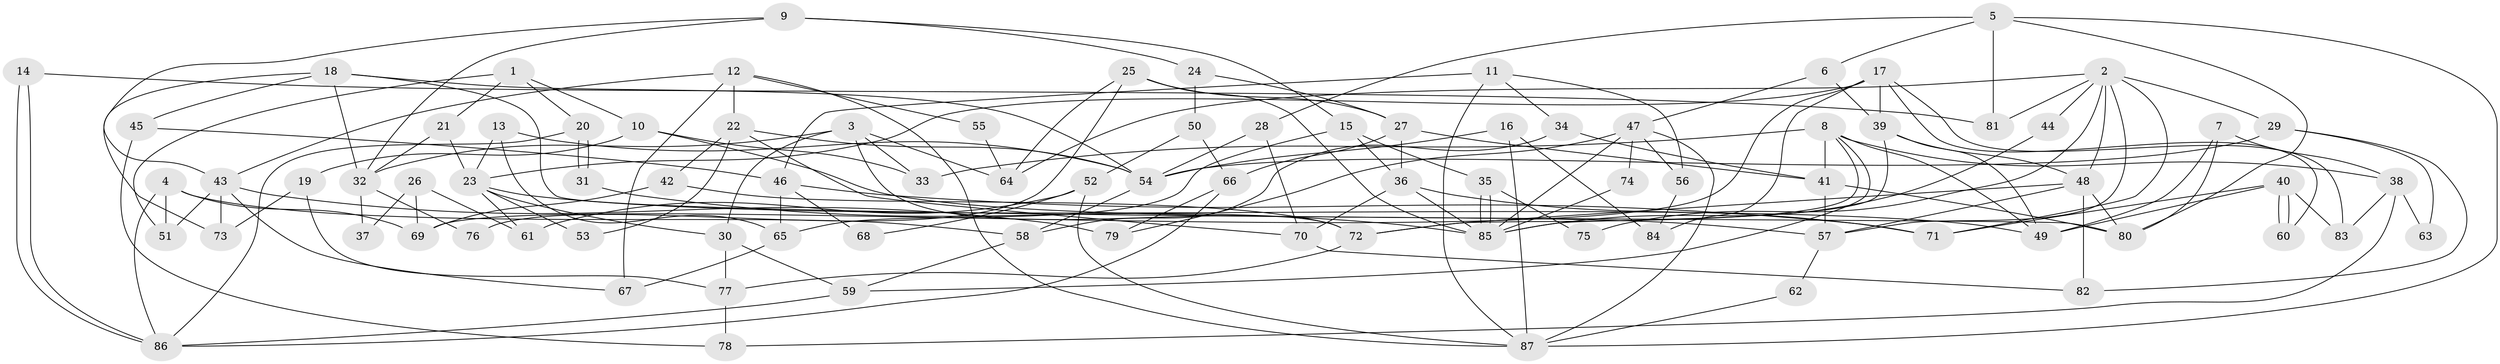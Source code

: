 // Generated by graph-tools (version 1.1) at 2025/15/03/09/25 04:15:14]
// undirected, 87 vertices, 174 edges
graph export_dot {
graph [start="1"]
  node [color=gray90,style=filled];
  1;
  2;
  3;
  4;
  5;
  6;
  7;
  8;
  9;
  10;
  11;
  12;
  13;
  14;
  15;
  16;
  17;
  18;
  19;
  20;
  21;
  22;
  23;
  24;
  25;
  26;
  27;
  28;
  29;
  30;
  31;
  32;
  33;
  34;
  35;
  36;
  37;
  38;
  39;
  40;
  41;
  42;
  43;
  44;
  45;
  46;
  47;
  48;
  49;
  50;
  51;
  52;
  53;
  54;
  55;
  56;
  57;
  58;
  59;
  60;
  61;
  62;
  63;
  64;
  65;
  66;
  67;
  68;
  69;
  70;
  71;
  72;
  73;
  74;
  75;
  76;
  77;
  78;
  79;
  80;
  81;
  82;
  83;
  84;
  85;
  86;
  87;
  1 -- 20;
  1 -- 21;
  1 -- 10;
  1 -- 51;
  2 -- 29;
  2 -- 57;
  2 -- 44;
  2 -- 48;
  2 -- 64;
  2 -- 71;
  2 -- 75;
  2 -- 81;
  3 -- 72;
  3 -- 32;
  3 -- 30;
  3 -- 33;
  3 -- 64;
  4 -- 86;
  4 -- 69;
  4 -- 51;
  4 -- 58;
  5 -- 87;
  5 -- 28;
  5 -- 6;
  5 -- 80;
  5 -- 81;
  6 -- 39;
  6 -- 47;
  7 -- 80;
  7 -- 49;
  7 -- 38;
  8 -- 41;
  8 -- 38;
  8 -- 33;
  8 -- 49;
  8 -- 59;
  8 -- 72;
  9 -- 43;
  9 -- 15;
  9 -- 24;
  9 -- 32;
  10 -- 33;
  10 -- 19;
  10 -- 57;
  11 -- 34;
  11 -- 56;
  11 -- 46;
  11 -- 87;
  12 -- 43;
  12 -- 87;
  12 -- 22;
  12 -- 55;
  12 -- 67;
  13 -- 65;
  13 -- 23;
  13 -- 54;
  14 -- 86;
  14 -- 86;
  14 -- 81;
  15 -- 36;
  15 -- 65;
  15 -- 35;
  16 -- 54;
  16 -- 87;
  16 -- 84;
  17 -- 83;
  17 -- 23;
  17 -- 39;
  17 -- 60;
  17 -- 69;
  17 -- 84;
  18 -- 54;
  18 -- 80;
  18 -- 32;
  18 -- 45;
  18 -- 73;
  19 -- 73;
  19 -- 77;
  20 -- 86;
  20 -- 31;
  20 -- 31;
  21 -- 23;
  21 -- 32;
  22 -- 54;
  22 -- 42;
  22 -- 53;
  22 -- 70;
  23 -- 49;
  23 -- 30;
  23 -- 53;
  23 -- 61;
  24 -- 27;
  24 -- 50;
  25 -- 85;
  25 -- 64;
  25 -- 27;
  25 -- 76;
  26 -- 61;
  26 -- 69;
  26 -- 37;
  27 -- 41;
  27 -- 36;
  27 -- 66;
  28 -- 54;
  28 -- 70;
  29 -- 54;
  29 -- 82;
  29 -- 63;
  30 -- 77;
  30 -- 59;
  31 -- 85;
  32 -- 37;
  32 -- 76;
  34 -- 41;
  34 -- 58;
  35 -- 85;
  35 -- 85;
  35 -- 75;
  36 -- 85;
  36 -- 70;
  36 -- 71;
  38 -- 78;
  38 -- 63;
  38 -- 83;
  39 -- 49;
  39 -- 48;
  39 -- 85;
  40 -- 60;
  40 -- 60;
  40 -- 71;
  40 -- 49;
  40 -- 83;
  41 -- 80;
  41 -- 57;
  42 -- 72;
  42 -- 69;
  43 -- 79;
  43 -- 51;
  43 -- 67;
  43 -- 73;
  44 -- 85;
  45 -- 46;
  45 -- 78;
  46 -- 71;
  46 -- 65;
  46 -- 68;
  47 -- 85;
  47 -- 56;
  47 -- 74;
  47 -- 79;
  47 -- 87;
  48 -- 57;
  48 -- 72;
  48 -- 80;
  48 -- 82;
  50 -- 66;
  50 -- 52;
  52 -- 87;
  52 -- 61;
  52 -- 68;
  54 -- 58;
  55 -- 64;
  56 -- 84;
  57 -- 62;
  58 -- 59;
  59 -- 86;
  62 -- 87;
  65 -- 67;
  66 -- 86;
  66 -- 79;
  70 -- 82;
  72 -- 77;
  74 -- 85;
  77 -- 78;
}
